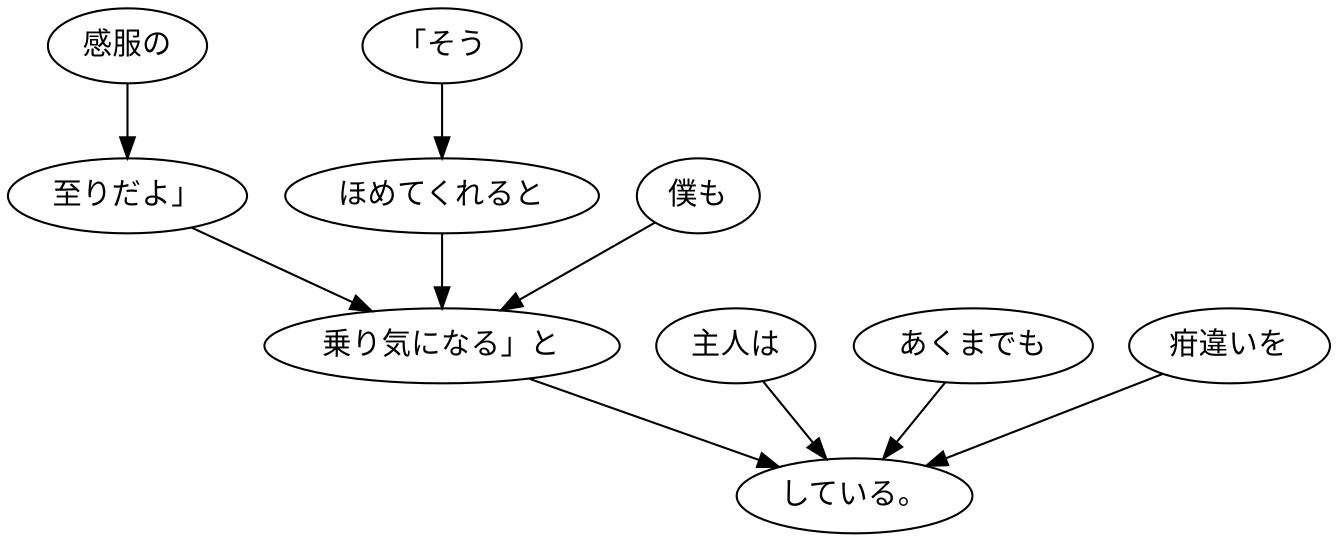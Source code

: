 digraph graph1007 {
	node0 [label="感服の"];
	node1 [label="至りだよ」"];
	node2 [label="「そう"];
	node3 [label="ほめてくれると"];
	node4 [label="僕も"];
	node5 [label="乗り気になる」と"];
	node6 [label="主人は"];
	node7 [label="あくまでも"];
	node8 [label="疳違いを"];
	node9 [label="している。"];
	node0 -> node1;
	node1 -> node5;
	node2 -> node3;
	node3 -> node5;
	node4 -> node5;
	node5 -> node9;
	node6 -> node9;
	node7 -> node9;
	node8 -> node9;
}
